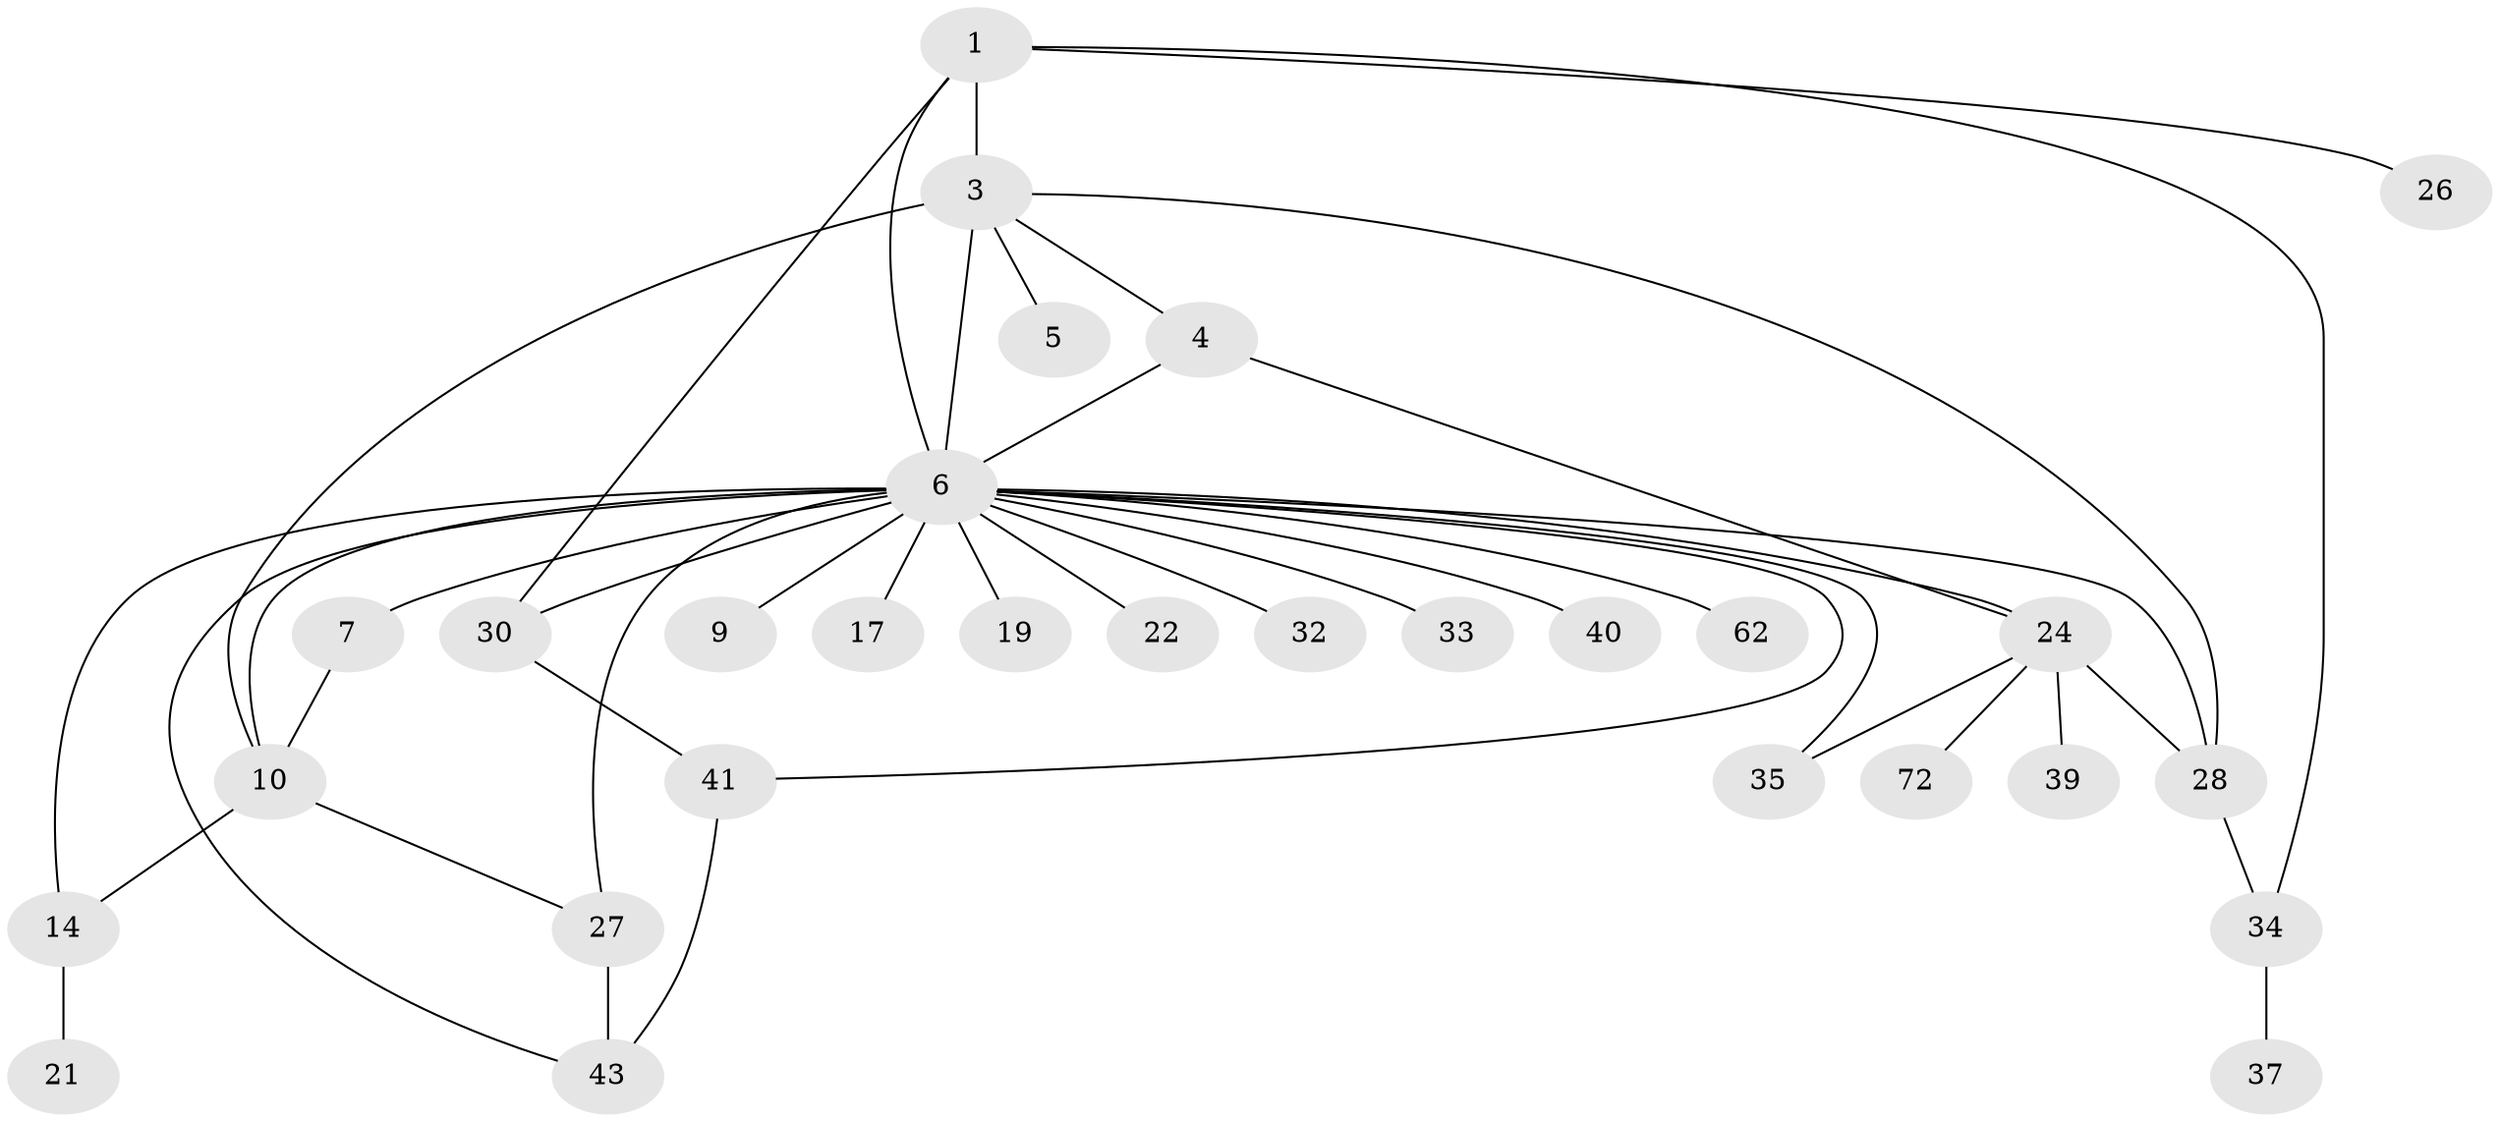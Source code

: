 // original degree distribution, {3: 0.0821917808219178, 5: 0.0547945205479452, 6: 0.0273972602739726, 1: 0.5068493150684932, 18: 0.0136986301369863, 4: 0.0958904109589041, 10: 0.0136986301369863, 2: 0.1643835616438356, 15: 0.0136986301369863, 7: 0.0273972602739726}
// Generated by graph-tools (version 1.1) at 2025/18/03/04/25 18:18:22]
// undirected, 29 vertices, 43 edges
graph export_dot {
graph [start="1"]
  node [color=gray90,style=filled];
  1 [super="+2"];
  3 [super="+8+11"];
  4 [super="+45"];
  5;
  6 [super="+16+20+12+49+51+68+52+25"];
  7 [super="+36+59"];
  9 [super="+58+56+15"];
  10 [super="+29+23+64+70+13"];
  14 [super="+65"];
  17;
  19 [super="+57"];
  21;
  22;
  24 [super="+38"];
  26;
  27;
  28;
  30 [super="+47"];
  32;
  33;
  34 [super="+48"];
  35;
  37;
  39;
  40;
  41 [super="+54+67"];
  43;
  62;
  72;
  1 -- 26;
  1 -- 34;
  1 -- 3;
  1 -- 30;
  1 -- 6;
  3 -- 4;
  3 -- 5;
  3 -- 10 [weight=2];
  3 -- 6 [weight=2];
  3 -- 28;
  4 -- 6 [weight=2];
  4 -- 24;
  6 -- 7;
  6 -- 9 [weight=2];
  6 -- 14 [weight=2];
  6 -- 17;
  6 -- 19;
  6 -- 27 [weight=2];
  6 -- 30 [weight=2];
  6 -- 35;
  6 -- 22;
  6 -- 40;
  6 -- 62;
  6 -- 33;
  6 -- 10;
  6 -- 41;
  6 -- 43;
  6 -- 24 [weight=2];
  6 -- 28;
  6 -- 32;
  7 -- 10 [weight=2];
  10 -- 27;
  10 -- 14;
  14 -- 21;
  24 -- 35;
  24 -- 39;
  24 -- 72;
  24 -- 28;
  27 -- 43;
  28 -- 34;
  30 -- 41;
  34 -- 37;
  41 -- 43;
}

